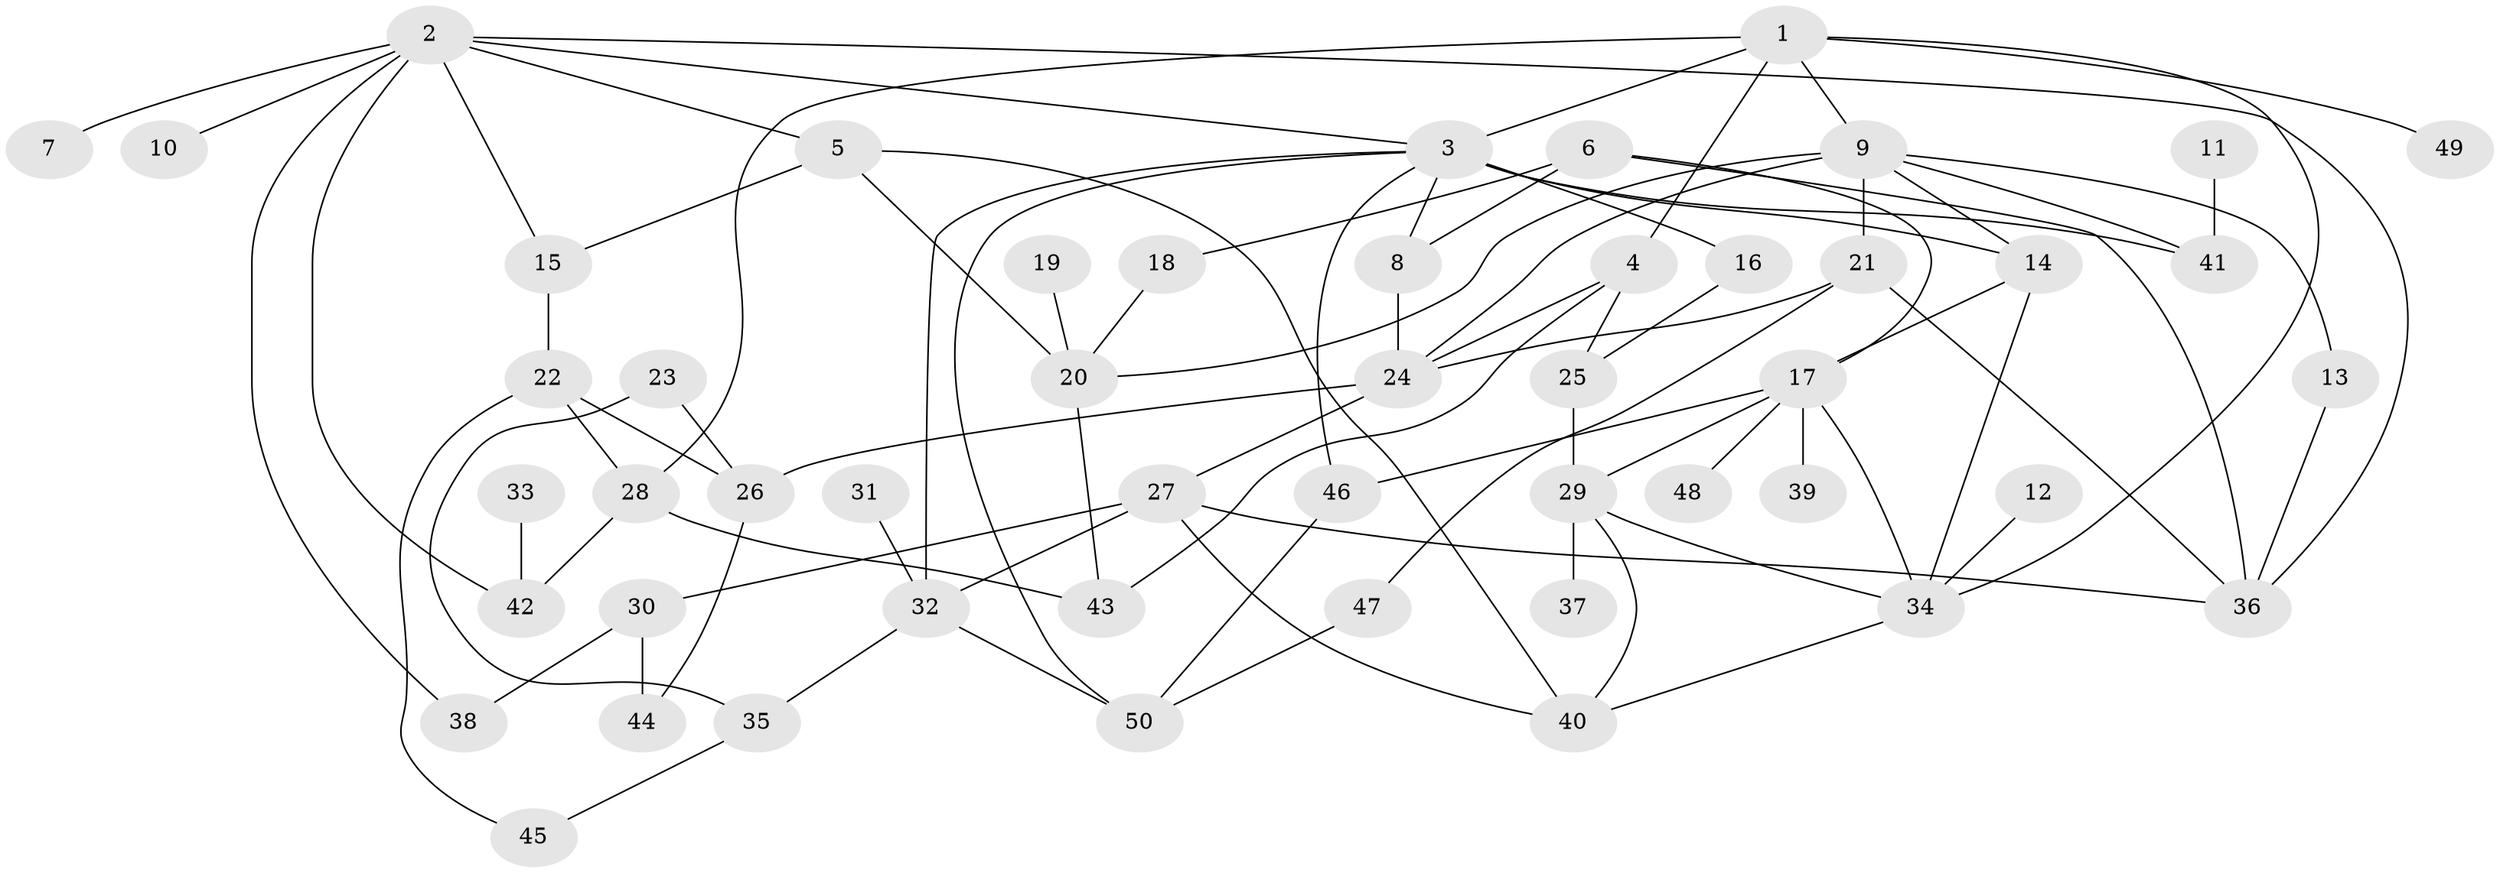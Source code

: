 // original degree distribution, {8: 0.010101010101010102, 6: 0.030303030303030304, 4: 0.13131313131313133, 7: 0.020202020202020204, 5: 0.09090909090909091, 3: 0.15151515151515152, 2: 0.30303030303030304, 1: 0.26262626262626265}
// Generated by graph-tools (version 1.1) at 2025/49/03/09/25 03:49:26]
// undirected, 50 vertices, 84 edges
graph export_dot {
graph [start="1"]
  node [color=gray90,style=filled];
  1;
  2;
  3;
  4;
  5;
  6;
  7;
  8;
  9;
  10;
  11;
  12;
  13;
  14;
  15;
  16;
  17;
  18;
  19;
  20;
  21;
  22;
  23;
  24;
  25;
  26;
  27;
  28;
  29;
  30;
  31;
  32;
  33;
  34;
  35;
  36;
  37;
  38;
  39;
  40;
  41;
  42;
  43;
  44;
  45;
  46;
  47;
  48;
  49;
  50;
  1 -- 3 [weight=1.0];
  1 -- 4 [weight=1.0];
  1 -- 9 [weight=1.0];
  1 -- 28 [weight=1.0];
  1 -- 34 [weight=1.0];
  1 -- 49 [weight=1.0];
  2 -- 3 [weight=1.0];
  2 -- 5 [weight=1.0];
  2 -- 7 [weight=1.0];
  2 -- 10 [weight=1.0];
  2 -- 15 [weight=1.0];
  2 -- 36 [weight=1.0];
  2 -- 38 [weight=1.0];
  2 -- 42 [weight=1.0];
  3 -- 8 [weight=1.0];
  3 -- 14 [weight=1.0];
  3 -- 16 [weight=1.0];
  3 -- 32 [weight=1.0];
  3 -- 41 [weight=2.0];
  3 -- 46 [weight=1.0];
  3 -- 50 [weight=1.0];
  4 -- 24 [weight=1.0];
  4 -- 25 [weight=1.0];
  4 -- 43 [weight=1.0];
  5 -- 15 [weight=1.0];
  5 -- 20 [weight=1.0];
  5 -- 40 [weight=1.0];
  6 -- 8 [weight=1.0];
  6 -- 17 [weight=1.0];
  6 -- 18 [weight=1.0];
  6 -- 36 [weight=1.0];
  8 -- 24 [weight=1.0];
  9 -- 13 [weight=1.0];
  9 -- 14 [weight=1.0];
  9 -- 20 [weight=1.0];
  9 -- 21 [weight=1.0];
  9 -- 24 [weight=1.0];
  9 -- 41 [weight=1.0];
  11 -- 41 [weight=1.0];
  12 -- 34 [weight=1.0];
  13 -- 36 [weight=1.0];
  14 -- 17 [weight=1.0];
  14 -- 34 [weight=1.0];
  15 -- 22 [weight=1.0];
  16 -- 25 [weight=1.0];
  17 -- 29 [weight=1.0];
  17 -- 34 [weight=1.0];
  17 -- 39 [weight=1.0];
  17 -- 46 [weight=1.0];
  17 -- 48 [weight=1.0];
  18 -- 20 [weight=1.0];
  19 -- 20 [weight=1.0];
  20 -- 43 [weight=1.0];
  21 -- 24 [weight=1.0];
  21 -- 36 [weight=1.0];
  21 -- 47 [weight=1.0];
  22 -- 26 [weight=1.0];
  22 -- 28 [weight=1.0];
  22 -- 45 [weight=1.0];
  23 -- 26 [weight=1.0];
  23 -- 35 [weight=1.0];
  24 -- 26 [weight=1.0];
  24 -- 27 [weight=1.0];
  25 -- 29 [weight=1.0];
  26 -- 44 [weight=1.0];
  27 -- 30 [weight=1.0];
  27 -- 32 [weight=1.0];
  27 -- 36 [weight=1.0];
  27 -- 40 [weight=1.0];
  28 -- 42 [weight=1.0];
  28 -- 43 [weight=1.0];
  29 -- 34 [weight=1.0];
  29 -- 37 [weight=1.0];
  29 -- 40 [weight=1.0];
  30 -- 38 [weight=1.0];
  30 -- 44 [weight=1.0];
  31 -- 32 [weight=1.0];
  32 -- 35 [weight=1.0];
  32 -- 50 [weight=1.0];
  33 -- 42 [weight=1.0];
  34 -- 40 [weight=1.0];
  35 -- 45 [weight=1.0];
  46 -- 50 [weight=1.0];
  47 -- 50 [weight=1.0];
}
